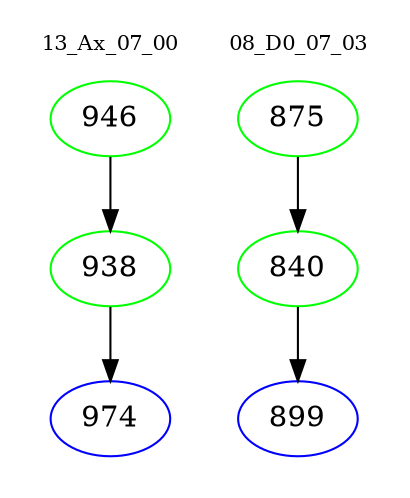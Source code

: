 digraph{
subgraph cluster_0 {
color = white
label = "13_Ax_07_00";
fontsize=10;
T0_946 [label="946", color="green"]
T0_946 -> T0_938 [color="black"]
T0_938 [label="938", color="green"]
T0_938 -> T0_974 [color="black"]
T0_974 [label="974", color="blue"]
}
subgraph cluster_1 {
color = white
label = "08_D0_07_03";
fontsize=10;
T1_875 [label="875", color="green"]
T1_875 -> T1_840 [color="black"]
T1_840 [label="840", color="green"]
T1_840 -> T1_899 [color="black"]
T1_899 [label="899", color="blue"]
}
}
